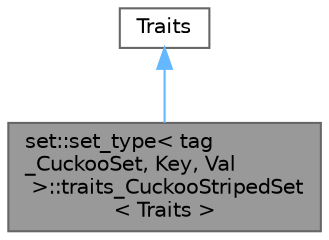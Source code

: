 digraph "set::set_type&lt; tag_CuckooSet, Key, Val &gt;::traits_CuckooStripedSet&lt; Traits &gt;"
{
 // LATEX_PDF_SIZE
  bgcolor="transparent";
  edge [fontname=Helvetica,fontsize=10,labelfontname=Helvetica,labelfontsize=10];
  node [fontname=Helvetica,fontsize=10,shape=box,height=0.2,width=0.4];
  Node1 [id="Node000001",label="set::set_type\< tag\l_CuckooSet, Key, Val\l \>::traits_CuckooStripedSet\l\< Traits \>",height=0.2,width=0.4,color="gray40", fillcolor="grey60", style="filled", fontcolor="black",tooltip=" "];
  Node2 -> Node1 [id="edge1_Node000001_Node000002",dir="back",color="steelblue1",style="solid",tooltip=" "];
  Node2 [id="Node000002",label="Traits",height=0.2,width=0.4,color="gray40", fillcolor="white", style="filled",tooltip=" "];
}
